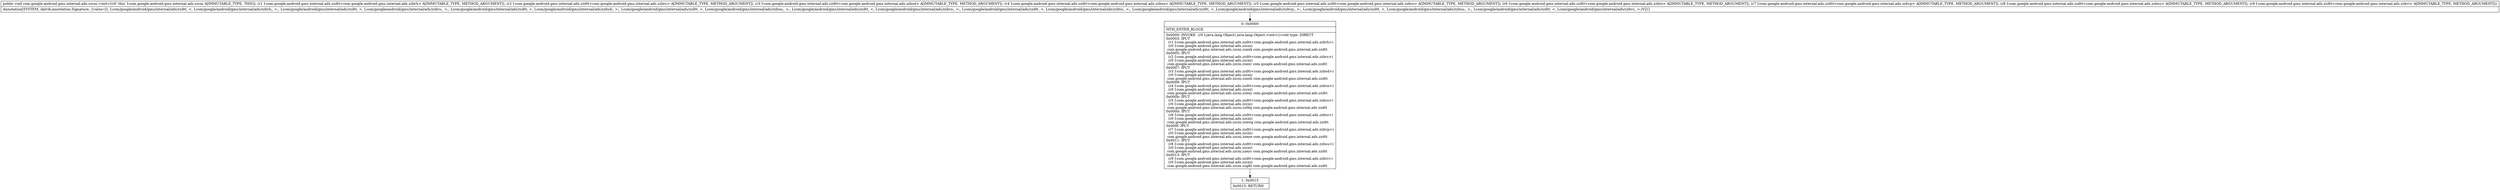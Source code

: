 digraph "CFG forcom.google.android.gms.internal.ads.zzcni.\<init\>(Lcom\/google\/android\/gms\/internal\/ads\/zzdtt;Lcom\/google\/android\/gms\/internal\/ads\/zzdtt;Lcom\/google\/android\/gms\/internal\/ads\/zzdtt;Lcom\/google\/android\/gms\/internal\/ads\/zzdtt;Lcom\/google\/android\/gms\/internal\/ads\/zzdtt;Lcom\/google\/android\/gms\/internal\/ads\/zzdtt;Lcom\/google\/android\/gms\/internal\/ads\/zzdtt;Lcom\/google\/android\/gms\/internal\/ads\/zzdtt;Lcom\/google\/android\/gms\/internal\/ads\/zzdtt;)V" {
Node_0 [shape=record,label="{0\:\ 0x0000|MTH_ENTER_BLOCK\l|0x0000: INVOKE  (r0 I:java.lang.Object) java.lang.Object.\<init\>():void type: DIRECT \l0x0003: IPUT  \l  (r1 I:com.google.android.gms.internal.ads.zzdtt\<com.google.android.gms.internal.ads.zzbrh\>)\l  (r0 I:com.google.android.gms.internal.ads.zzcni)\l com.google.android.gms.internal.ads.zzcni.zzexk com.google.android.gms.internal.ads.zzdtt \l0x0005: IPUT  \l  (r2 I:com.google.android.gms.internal.ads.zzdtt\<com.google.android.gms.internal.ads.zzbrs\>)\l  (r0 I:com.google.android.gms.internal.ads.zzcni)\l com.google.android.gms.internal.ads.zzcni.zzexr com.google.android.gms.internal.ads.zzdtt \l0x0007: IPUT  \l  (r3 I:com.google.android.gms.internal.ads.zzdtt\<com.google.android.gms.internal.ads.zzbsd\>)\l  (r0 I:com.google.android.gms.internal.ads.zzcni)\l com.google.android.gms.internal.ads.zzcni.zzexh com.google.android.gms.internal.ads.zzdtt \l0x0009: IPUT  \l  (r4 I:com.google.android.gms.internal.ads.zzdtt\<com.google.android.gms.internal.ads.zzbsn\>)\l  (r0 I:com.google.android.gms.internal.ads.zzcni)\l com.google.android.gms.internal.ads.zzcni.zzexy com.google.android.gms.internal.ads.zzdtt \l0x000b: IPUT  \l  (r5 I:com.google.android.gms.internal.ads.zzdtt\<com.google.android.gms.internal.ads.zzbro\>)\l  (r0 I:com.google.android.gms.internal.ads.zzcni)\l com.google.android.gms.internal.ads.zzcni.zzfdq com.google.android.gms.internal.ads.zzdtt \l0x000d: IPUT  \l  (r6 I:com.google.android.gms.internal.ads.zzdtt\<com.google.android.gms.internal.ads.zzbto\>)\l  (r0 I:com.google.android.gms.internal.ads.zzcni)\l com.google.android.gms.internal.ads.zzcni.zzewg com.google.android.gms.internal.ads.zzdtt \l0x000f: IPUT  \l  (r7 I:com.google.android.gms.internal.ads.zzdtt\<com.google.android.gms.internal.ads.zzbvp\>)\l  (r0 I:com.google.android.gms.internal.ads.zzcni)\l com.google.android.gms.internal.ads.zzcni.zzeye com.google.android.gms.internal.ads.zzdtt \l0x0011: IPUT  \l  (r8 I:com.google.android.gms.internal.ads.zzdtt\<com.google.android.gms.internal.ads.zzbsu\>)\l  (r0 I:com.google.android.gms.internal.ads.zzcni)\l com.google.android.gms.internal.ads.zzcni.zzeyc com.google.android.gms.internal.ads.zzdtt \l0x0013: IPUT  \l  (r9 I:com.google.android.gms.internal.ads.zzdtt\<com.google.android.gms.internal.ads.zzbvi\>)\l  (r0 I:com.google.android.gms.internal.ads.zzcni)\l com.google.android.gms.internal.ads.zzcni.zzgbt com.google.android.gms.internal.ads.zzdtt \l}"];
Node_1 [shape=record,label="{1\:\ 0x0015|0x0015: RETURN   \l}"];
MethodNode[shape=record,label="{public void com.google.android.gms.internal.ads.zzcni.\<init\>((r0 'this' I:com.google.android.gms.internal.ads.zzcni A[IMMUTABLE_TYPE, THIS]), (r1 I:com.google.android.gms.internal.ads.zzdtt\<com.google.android.gms.internal.ads.zzbrh\> A[IMMUTABLE_TYPE, METHOD_ARGUMENT]), (r2 I:com.google.android.gms.internal.ads.zzdtt\<com.google.android.gms.internal.ads.zzbrs\> A[IMMUTABLE_TYPE, METHOD_ARGUMENT]), (r3 I:com.google.android.gms.internal.ads.zzdtt\<com.google.android.gms.internal.ads.zzbsd\> A[IMMUTABLE_TYPE, METHOD_ARGUMENT]), (r4 I:com.google.android.gms.internal.ads.zzdtt\<com.google.android.gms.internal.ads.zzbsn\> A[IMMUTABLE_TYPE, METHOD_ARGUMENT]), (r5 I:com.google.android.gms.internal.ads.zzdtt\<com.google.android.gms.internal.ads.zzbro\> A[IMMUTABLE_TYPE, METHOD_ARGUMENT]), (r6 I:com.google.android.gms.internal.ads.zzdtt\<com.google.android.gms.internal.ads.zzbto\> A[IMMUTABLE_TYPE, METHOD_ARGUMENT]), (r7 I:com.google.android.gms.internal.ads.zzdtt\<com.google.android.gms.internal.ads.zzbvp\> A[IMMUTABLE_TYPE, METHOD_ARGUMENT]), (r8 I:com.google.android.gms.internal.ads.zzdtt\<com.google.android.gms.internal.ads.zzbsu\> A[IMMUTABLE_TYPE, METHOD_ARGUMENT]), (r9 I:com.google.android.gms.internal.ads.zzdtt\<com.google.android.gms.internal.ads.zzbvi\> A[IMMUTABLE_TYPE, METHOD_ARGUMENT]))  | Annotation[SYSTEM, dalvik.annotation.Signature, \{value=[(, Lcom\/google\/android\/gms\/internal\/ads\/zzdtt, \<, Lcom\/google\/android\/gms\/internal\/ads\/zzbrh;, \>;, Lcom\/google\/android\/gms\/internal\/ads\/zzdtt, \<, Lcom\/google\/android\/gms\/internal\/ads\/zzbrs;, \>;, Lcom\/google\/android\/gms\/internal\/ads\/zzdtt, \<, Lcom\/google\/android\/gms\/internal\/ads\/zzbsd;, \>;, Lcom\/google\/android\/gms\/internal\/ads\/zzdtt, \<, Lcom\/google\/android\/gms\/internal\/ads\/zzbsn;, \>;, Lcom\/google\/android\/gms\/internal\/ads\/zzdtt, \<, Lcom\/google\/android\/gms\/internal\/ads\/zzbro;, \>;, Lcom\/google\/android\/gms\/internal\/ads\/zzdtt, \<, Lcom\/google\/android\/gms\/internal\/ads\/zzbto;, \>;, Lcom\/google\/android\/gms\/internal\/ads\/zzdtt, \<, Lcom\/google\/android\/gms\/internal\/ads\/zzbvp;, \>;, Lcom\/google\/android\/gms\/internal\/ads\/zzdtt, \<, Lcom\/google\/android\/gms\/internal\/ads\/zzbsu;, \>;, Lcom\/google\/android\/gms\/internal\/ads\/zzdtt, \<, Lcom\/google\/android\/gms\/internal\/ads\/zzbvi;, \>;)V]\}]\l}"];
MethodNode -> Node_0;
Node_0 -> Node_1;
}

